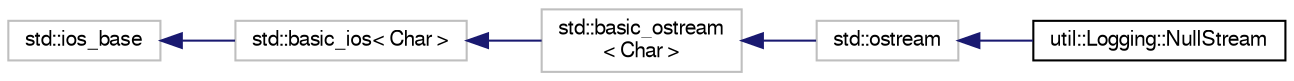 digraph "Graphical Class Hierarchy"
{
  edge [fontname="FreeSans",fontsize="10",labelfontname="FreeSans",labelfontsize="10"];
  node [fontname="FreeSans",fontsize="10",shape=record];
  rankdir="LR";
  Node23 [label="std::ios_base",height=0.2,width=0.4,color="grey75", fillcolor="white", style="filled",tooltip="STL class. "];
  Node23 -> Node24 [dir="back",color="midnightblue",fontsize="10",style="solid",fontname="FreeSans"];
  Node24 [label="std::basic_ios\< Char \>",height=0.2,width=0.4,color="grey75", fillcolor="white", style="filled",tooltip="STL class. "];
  Node24 -> Node25 [dir="back",color="midnightblue",fontsize="10",style="solid",fontname="FreeSans"];
  Node25 [label="std::basic_ostream\l\< Char \>",height=0.2,width=0.4,color="grey75", fillcolor="white", style="filled",tooltip="STL class. "];
  Node25 -> Node26 [dir="back",color="midnightblue",fontsize="10",style="solid",fontname="FreeSans"];
  Node26 [label="std::ostream",height=0.2,width=0.4,color="grey75", fillcolor="white", style="filled",tooltip="STL class. "];
  Node26 -> Node0 [dir="back",color="midnightblue",fontsize="10",style="solid",fontname="FreeSans"];
  Node0 [label="util::Logging::NullStream",height=0.2,width=0.4,color="black", fillcolor="white", style="filled",URL="$structutil_1_1_logging_1_1_null_stream.html"];
}
